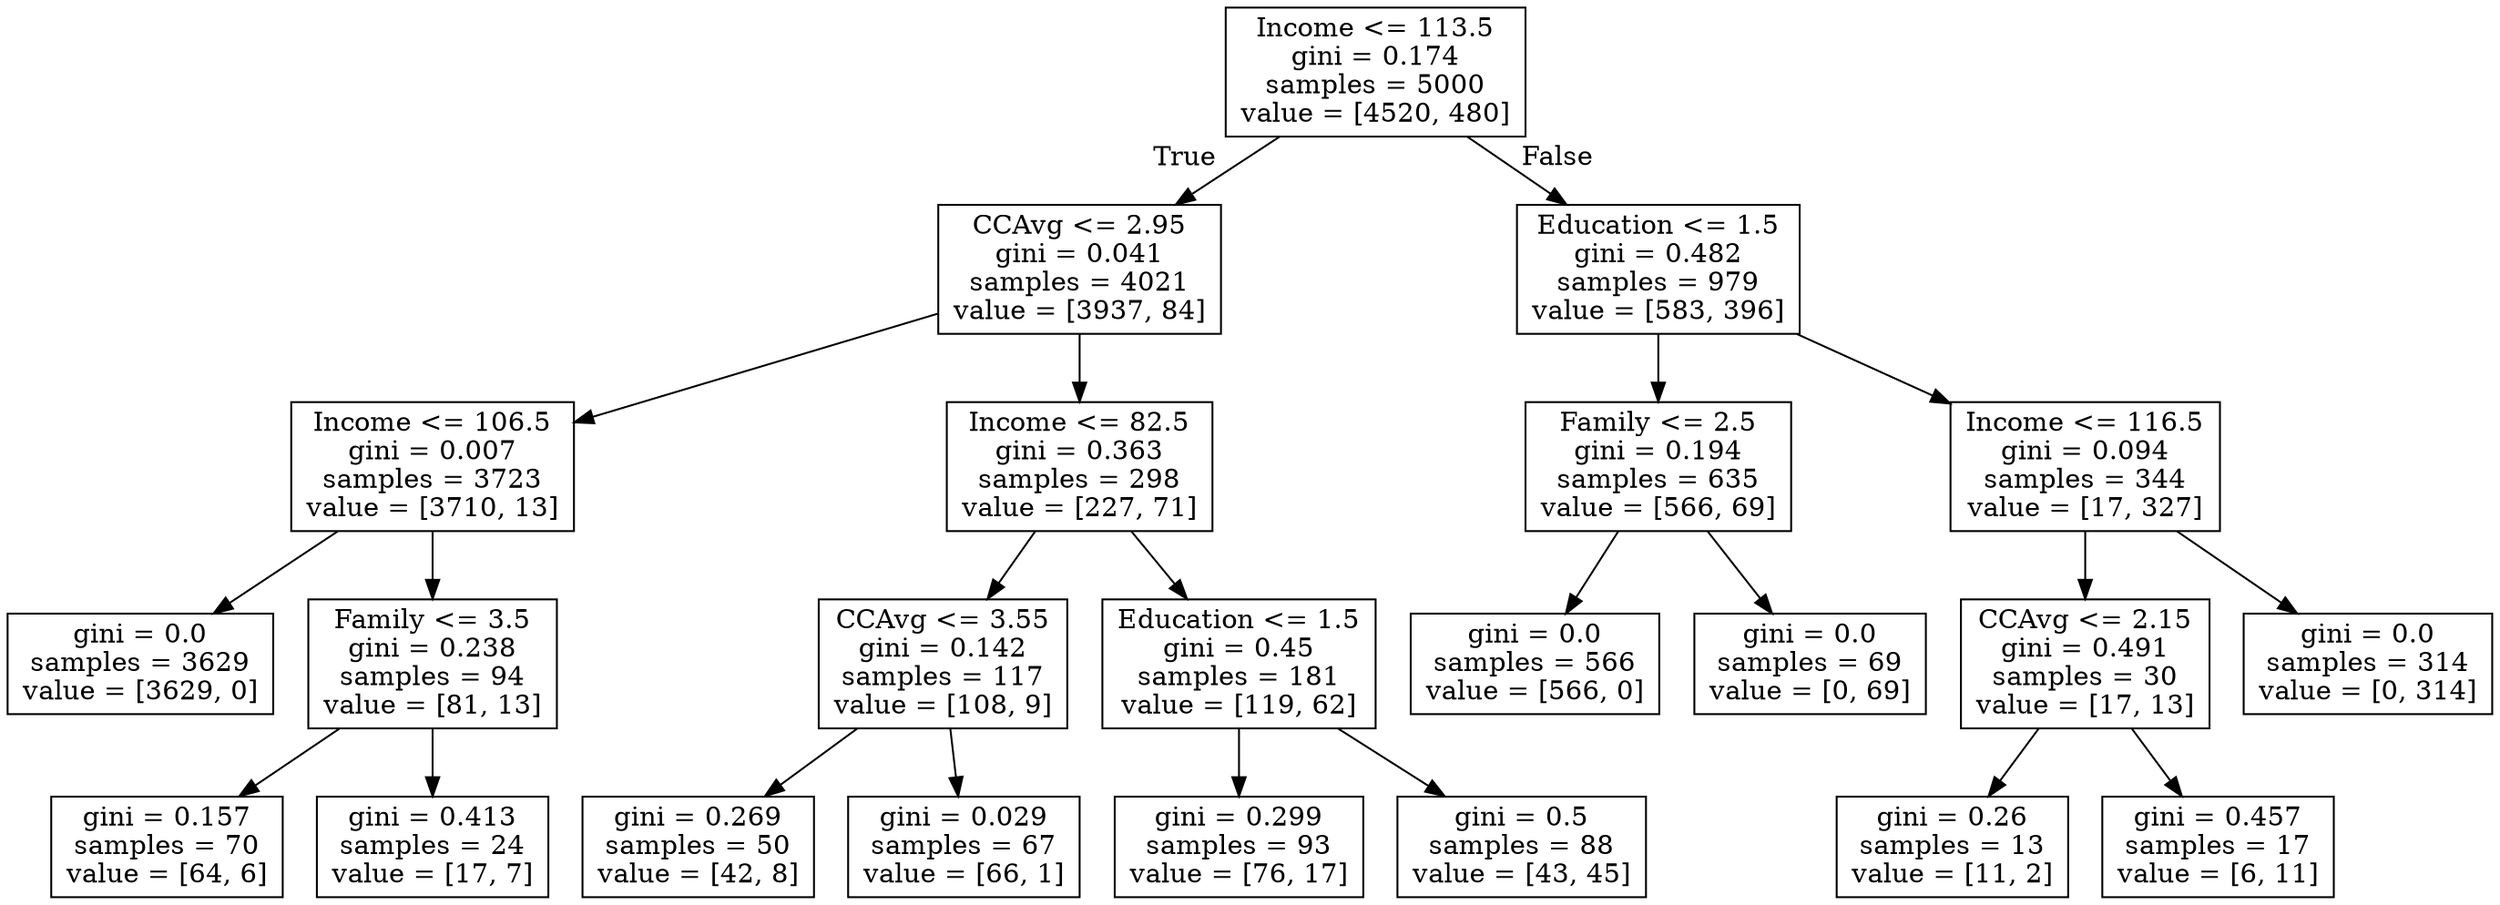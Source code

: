 digraph Tree {
node [shape=box] ;
0 [label="Income <= 113.5\ngini = 0.174\nsamples = 5000\nvalue = [4520, 480]"] ;
1 [label="CCAvg <= 2.95\ngini = 0.041\nsamples = 4021\nvalue = [3937, 84]"] ;
0 -> 1 [labeldistance=2.5, labelangle=45, headlabel="True"] ;
2 [label="Income <= 106.5\ngini = 0.007\nsamples = 3723\nvalue = [3710, 13]"] ;
1 -> 2 ;
3 [label="gini = 0.0\nsamples = 3629\nvalue = [3629, 0]"] ;
2 -> 3 ;
4 [label="Family <= 3.5\ngini = 0.238\nsamples = 94\nvalue = [81, 13]"] ;
2 -> 4 ;
5 [label="gini = 0.157\nsamples = 70\nvalue = [64, 6]"] ;
4 -> 5 ;
6 [label="gini = 0.413\nsamples = 24\nvalue = [17, 7]"] ;
4 -> 6 ;
7 [label="Income <= 82.5\ngini = 0.363\nsamples = 298\nvalue = [227, 71]"] ;
1 -> 7 ;
8 [label="CCAvg <= 3.55\ngini = 0.142\nsamples = 117\nvalue = [108, 9]"] ;
7 -> 8 ;
9 [label="gini = 0.269\nsamples = 50\nvalue = [42, 8]"] ;
8 -> 9 ;
10 [label="gini = 0.029\nsamples = 67\nvalue = [66, 1]"] ;
8 -> 10 ;
11 [label="Education <= 1.5\ngini = 0.45\nsamples = 181\nvalue = [119, 62]"] ;
7 -> 11 ;
12 [label="gini = 0.299\nsamples = 93\nvalue = [76, 17]"] ;
11 -> 12 ;
13 [label="gini = 0.5\nsamples = 88\nvalue = [43, 45]"] ;
11 -> 13 ;
14 [label="Education <= 1.5\ngini = 0.482\nsamples = 979\nvalue = [583, 396]"] ;
0 -> 14 [labeldistance=2.5, labelangle=-45, headlabel="False"] ;
15 [label="Family <= 2.5\ngini = 0.194\nsamples = 635\nvalue = [566, 69]"] ;
14 -> 15 ;
16 [label="gini = 0.0\nsamples = 566\nvalue = [566, 0]"] ;
15 -> 16 ;
17 [label="gini = 0.0\nsamples = 69\nvalue = [0, 69]"] ;
15 -> 17 ;
18 [label="Income <= 116.5\ngini = 0.094\nsamples = 344\nvalue = [17, 327]"] ;
14 -> 18 ;
19 [label="CCAvg <= 2.15\ngini = 0.491\nsamples = 30\nvalue = [17, 13]"] ;
18 -> 19 ;
20 [label="gini = 0.26\nsamples = 13\nvalue = [11, 2]"] ;
19 -> 20 ;
21 [label="gini = 0.457\nsamples = 17\nvalue = [6, 11]"] ;
19 -> 21 ;
22 [label="gini = 0.0\nsamples = 314\nvalue = [0, 314]"] ;
18 -> 22 ;
}
